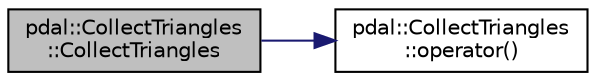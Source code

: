 digraph "pdal::CollectTriangles::CollectTriangles"
{
  edge [fontname="Helvetica",fontsize="10",labelfontname="Helvetica",labelfontsize="10"];
  node [fontname="Helvetica",fontsize="10",shape=record];
  rankdir="LR";
  Node1 [label="pdal::CollectTriangles\l::CollectTriangles",height=0.2,width=0.4,color="black", fillcolor="grey75", style="filled", fontcolor="black"];
  Node1 -> Node2 [color="midnightblue",fontsize="10",style="solid",fontname="Helvetica"];
  Node2 [label="pdal::CollectTriangles\l::operator()",height=0.2,width=0.4,color="black", fillcolor="white", style="filled",URL="$structpdal_1_1CollectTriangles.html#aee1699713450e97d8fb2c70d8d40b51f"];
}

